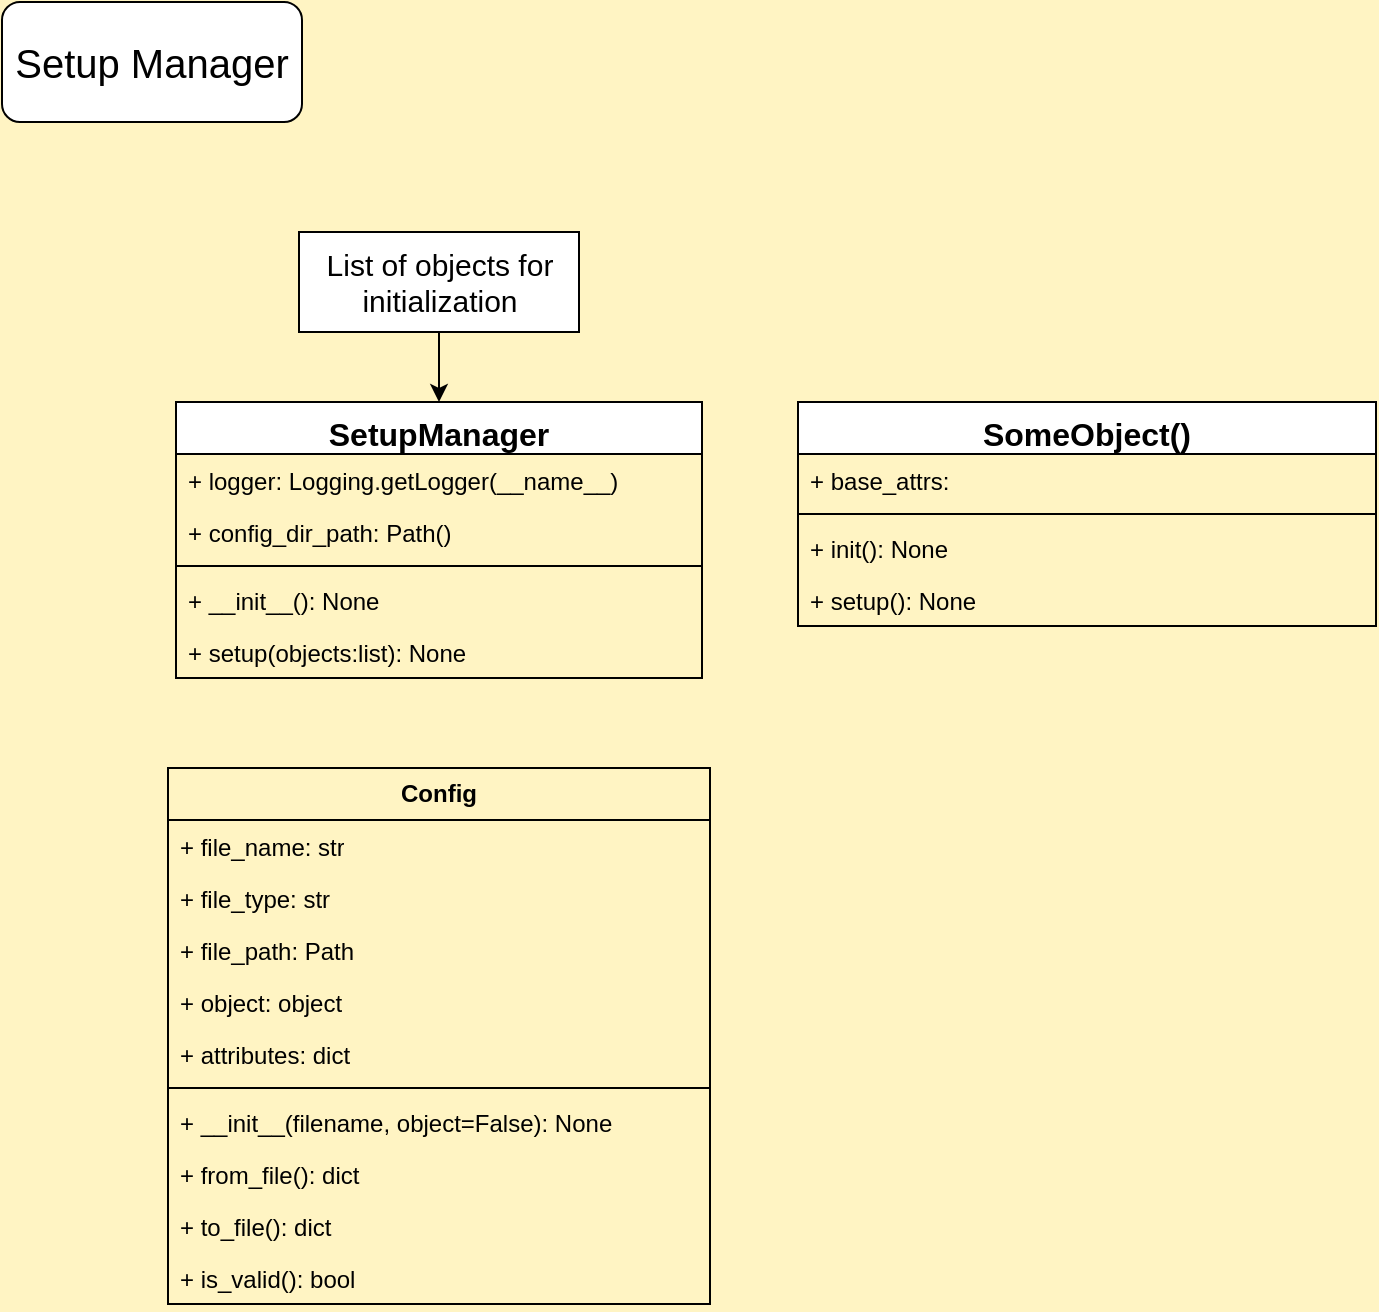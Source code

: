 <mxfile version="21.1.2" type="device">
  <diagram name="Page-1" id="9f46799a-70d6-7492-0946-bef42562c5a5">
    <mxGraphModel dx="4431" dy="1291" grid="0" gridSize="10" guides="1" tooltips="1" connect="1" arrows="1" fold="1" page="1" pageScale="1" pageWidth="1100" pageHeight="850" background="#FFF4C3" math="0" shadow="0">
      <root>
        <mxCell id="0" />
        <mxCell id="1" parent="0" />
        <mxCell id="PfdxGWVudXJHfrVKH4m6-9" value="&lt;font style=&quot;&quot;&gt;&lt;span style=&quot;font-size: 20px;&quot;&gt;Setup Manager&lt;/span&gt;&lt;br&gt;&lt;/font&gt;" style="rounded=1;whiteSpace=wrap;html=1;" parent="1" vertex="1">
          <mxGeometry x="-2200" width="150" height="60" as="geometry" />
        </mxCell>
        <mxCell id="zKVxdJpC08GL1bF6zu99-9" value="&lt;b&gt;Config&lt;/b&gt;" style="swimlane;fontStyle=0;childLayout=stackLayout;horizontal=1;startSize=26;fillColor=none;horizontalStack=0;resizeParent=1;resizeParentMax=0;resizeLast=0;collapsible=1;marginBottom=0;whiteSpace=wrap;html=1;" parent="1" vertex="1">
          <mxGeometry x="-2117" y="383" width="271" height="268" as="geometry" />
        </mxCell>
        <mxCell id="zKVxdJpC08GL1bF6zu99-10" value="+ file_name: str" style="text;strokeColor=none;fillColor=none;align=left;verticalAlign=top;spacingLeft=4;spacingRight=4;overflow=hidden;rotatable=0;points=[[0,0.5],[1,0.5]];portConstraint=eastwest;whiteSpace=wrap;html=1;" parent="zKVxdJpC08GL1bF6zu99-9" vertex="1">
          <mxGeometry y="26" width="271" height="26" as="geometry" />
        </mxCell>
        <mxCell id="zKVxdJpC08GL1bF6zu99-11" value="+ file_type: str" style="text;strokeColor=none;fillColor=none;align=left;verticalAlign=top;spacingLeft=4;spacingRight=4;overflow=hidden;rotatable=0;points=[[0,0.5],[1,0.5]];portConstraint=eastwest;whiteSpace=wrap;html=1;" parent="zKVxdJpC08GL1bF6zu99-9" vertex="1">
          <mxGeometry y="52" width="271" height="26" as="geometry" />
        </mxCell>
        <mxCell id="zKVxdJpC08GL1bF6zu99-12" value="+ file_path: Path" style="text;strokeColor=none;fillColor=none;align=left;verticalAlign=top;spacingLeft=4;spacingRight=4;overflow=hidden;rotatable=0;points=[[0,0.5],[1,0.5]];portConstraint=eastwest;whiteSpace=wrap;html=1;" parent="zKVxdJpC08GL1bF6zu99-9" vertex="1">
          <mxGeometry y="78" width="271" height="26" as="geometry" />
        </mxCell>
        <mxCell id="zKVxdJpC08GL1bF6zu99-16" value="+ object: object" style="text;strokeColor=none;fillColor=none;align=left;verticalAlign=top;spacingLeft=4;spacingRight=4;overflow=hidden;rotatable=0;points=[[0,0.5],[1,0.5]];portConstraint=eastwest;whiteSpace=wrap;html=1;" parent="zKVxdJpC08GL1bF6zu99-9" vertex="1">
          <mxGeometry y="104" width="271" height="26" as="geometry" />
        </mxCell>
        <mxCell id="zKVxdJpC08GL1bF6zu99-13" value="+ attributes: dict" style="text;strokeColor=none;fillColor=none;align=left;verticalAlign=top;spacingLeft=4;spacingRight=4;overflow=hidden;rotatable=0;points=[[0,0.5],[1,0.5]];portConstraint=eastwest;whiteSpace=wrap;html=1;" parent="zKVxdJpC08GL1bF6zu99-9" vertex="1">
          <mxGeometry y="130" width="271" height="26" as="geometry" />
        </mxCell>
        <mxCell id="zKVxdJpC08GL1bF6zu99-14" value="" style="line;strokeWidth=1;fillColor=none;align=left;verticalAlign=middle;spacingTop=-1;spacingLeft=3;spacingRight=3;rotatable=0;labelPosition=right;points=[];portConstraint=eastwest;strokeColor=inherit;" parent="zKVxdJpC08GL1bF6zu99-9" vertex="1">
          <mxGeometry y="156" width="271" height="8" as="geometry" />
        </mxCell>
        <mxCell id="zKVxdJpC08GL1bF6zu99-17" value="+ __init__(filename, object=False): None" style="text;strokeColor=none;fillColor=none;align=left;verticalAlign=top;spacingLeft=4;spacingRight=4;overflow=hidden;rotatable=0;points=[[0,0.5],[1,0.5]];portConstraint=eastwest;whiteSpace=wrap;html=1;" parent="zKVxdJpC08GL1bF6zu99-9" vertex="1">
          <mxGeometry y="164" width="271" height="26" as="geometry" />
        </mxCell>
        <mxCell id="zKVxdJpC08GL1bF6zu99-15" value="+ from_file(): dict" style="text;strokeColor=none;fillColor=none;align=left;verticalAlign=top;spacingLeft=4;spacingRight=4;overflow=hidden;rotatable=0;points=[[0,0.5],[1,0.5]];portConstraint=eastwest;whiteSpace=wrap;html=1;" parent="zKVxdJpC08GL1bF6zu99-9" vertex="1">
          <mxGeometry y="190" width="271" height="26" as="geometry" />
        </mxCell>
        <mxCell id="zKVxdJpC08GL1bF6zu99-18" value="+ to_file(): dict" style="text;strokeColor=none;fillColor=none;align=left;verticalAlign=top;spacingLeft=4;spacingRight=4;overflow=hidden;rotatable=0;points=[[0,0.5],[1,0.5]];portConstraint=eastwest;whiteSpace=wrap;html=1;" parent="zKVxdJpC08GL1bF6zu99-9" vertex="1">
          <mxGeometry y="216" width="271" height="26" as="geometry" />
        </mxCell>
        <mxCell id="zKVxdJpC08GL1bF6zu99-34" value="+ is_valid(): bool" style="text;strokeColor=none;fillColor=none;align=left;verticalAlign=top;spacingLeft=4;spacingRight=4;overflow=hidden;rotatable=0;points=[[0,0.5],[1,0.5]];portConstraint=eastwest;whiteSpace=wrap;html=1;" parent="zKVxdJpC08GL1bF6zu99-9" vertex="1">
          <mxGeometry y="242" width="271" height="26" as="geometry" />
        </mxCell>
        <mxCell id="V_455w8ZprKLAPUMnkuS-11" style="edgeStyle=orthogonalEdgeStyle;rounded=0;orthogonalLoop=1;jettySize=auto;html=1;entryX=0.5;entryY=0;entryDx=0;entryDy=0;" parent="1" source="zKVxdJpC08GL1bF6zu99-47" target="V_455w8ZprKLAPUMnkuS-1" edge="1">
          <mxGeometry relative="1" as="geometry" />
        </mxCell>
        <mxCell id="zKVxdJpC08GL1bF6zu99-47" value="&lt;font style=&quot;font-size: 15px;&quot;&gt;List of objects for initialization&lt;/font&gt;" style="html=1;whiteSpace=wrap;" parent="1" vertex="1">
          <mxGeometry x="-2051.5" y="115" width="140" height="50" as="geometry" />
        </mxCell>
        <mxCell id="V_455w8ZprKLAPUMnkuS-1" value="&lt;span style=&quot;font-size: 16px;&quot;&gt;SetupManager&lt;/span&gt;" style="swimlane;fontStyle=1;align=center;verticalAlign=top;childLayout=stackLayout;horizontal=1;startSize=26;horizontalStack=0;resizeParent=1;resizeParentMax=0;resizeLast=0;collapsible=1;marginBottom=0;whiteSpace=wrap;html=1;" parent="1" vertex="1">
          <mxGeometry x="-2113" y="200" width="263" height="138" as="geometry" />
        </mxCell>
        <mxCell id="ovOFpTvWV7OLr1ogFVto-1" value="+ logger: Logging.getLogger(__name__)" style="text;strokeColor=none;fillColor=none;align=left;verticalAlign=top;spacingLeft=4;spacingRight=4;overflow=hidden;rotatable=0;points=[[0,0.5],[1,0.5]];portConstraint=eastwest;whiteSpace=wrap;html=1;" vertex="1" parent="V_455w8ZprKLAPUMnkuS-1">
          <mxGeometry y="26" width="263" height="26" as="geometry" />
        </mxCell>
        <mxCell id="V_455w8ZprKLAPUMnkuS-3" value="+ config_dir_path: Path()" style="text;strokeColor=none;fillColor=none;align=left;verticalAlign=top;spacingLeft=4;spacingRight=4;overflow=hidden;rotatable=0;points=[[0,0.5],[1,0.5]];portConstraint=eastwest;whiteSpace=wrap;html=1;" parent="V_455w8ZprKLAPUMnkuS-1" vertex="1">
          <mxGeometry y="52" width="263" height="26" as="geometry" />
        </mxCell>
        <mxCell id="V_455w8ZprKLAPUMnkuS-5" value="" style="line;strokeWidth=1;fillColor=none;align=left;verticalAlign=middle;spacingTop=-1;spacingLeft=3;spacingRight=3;rotatable=0;labelPosition=right;points=[];portConstraint=eastwest;strokeColor=inherit;" parent="V_455w8ZprKLAPUMnkuS-1" vertex="1">
          <mxGeometry y="78" width="263" height="8" as="geometry" />
        </mxCell>
        <mxCell id="V_455w8ZprKLAPUMnkuS-6" value="+ __init__(): None" style="text;strokeColor=none;fillColor=none;align=left;verticalAlign=top;spacingLeft=4;spacingRight=4;overflow=hidden;rotatable=0;points=[[0,0.5],[1,0.5]];portConstraint=eastwest;whiteSpace=wrap;html=1;" parent="V_455w8ZprKLAPUMnkuS-1" vertex="1">
          <mxGeometry y="86" width="263" height="26" as="geometry" />
        </mxCell>
        <mxCell id="V_455w8ZprKLAPUMnkuS-7" value="+ setup(objects:list): None" style="text;strokeColor=none;fillColor=none;align=left;verticalAlign=top;spacingLeft=4;spacingRight=4;overflow=hidden;rotatable=0;points=[[0,0.5],[1,0.5]];portConstraint=eastwest;whiteSpace=wrap;html=1;" parent="V_455w8ZprKLAPUMnkuS-1" vertex="1">
          <mxGeometry y="112" width="263" height="26" as="geometry" />
        </mxCell>
        <mxCell id="91JJiFHNg1h5pV1cngxa-2" value="&lt;font style=&quot;font-size: 16px;&quot;&gt;SomeObject()&lt;/font&gt;" style="swimlane;fontStyle=1;align=center;verticalAlign=top;childLayout=stackLayout;horizontal=1;startSize=26;horizontalStack=0;resizeParent=1;resizeParentMax=0;resizeLast=0;collapsible=1;marginBottom=0;whiteSpace=wrap;html=1;" parent="1" vertex="1">
          <mxGeometry x="-1802" y="200" width="289" height="112" as="geometry" />
        </mxCell>
        <mxCell id="91JJiFHNg1h5pV1cngxa-4" value="+ base_attrs:&lt;br&gt;" style="text;strokeColor=none;fillColor=none;align=left;verticalAlign=top;spacingLeft=4;spacingRight=4;overflow=hidden;rotatable=0;points=[[0,0.5],[1,0.5]];portConstraint=eastwest;whiteSpace=wrap;html=1;" parent="91JJiFHNg1h5pV1cngxa-2" vertex="1">
          <mxGeometry y="26" width="289" height="26" as="geometry" />
        </mxCell>
        <mxCell id="91JJiFHNg1h5pV1cngxa-6" value="" style="line;strokeWidth=1;fillColor=none;align=left;verticalAlign=middle;spacingTop=-1;spacingLeft=3;spacingRight=3;rotatable=0;labelPosition=right;points=[];portConstraint=eastwest;strokeColor=inherit;" parent="91JJiFHNg1h5pV1cngxa-2" vertex="1">
          <mxGeometry y="52" width="289" height="8" as="geometry" />
        </mxCell>
        <mxCell id="91JJiFHNg1h5pV1cngxa-7" value="+ init(): None" style="text;strokeColor=none;fillColor=none;align=left;verticalAlign=top;spacingLeft=4;spacingRight=4;overflow=hidden;rotatable=0;points=[[0,0.5],[1,0.5]];portConstraint=eastwest;whiteSpace=wrap;html=1;" parent="91JJiFHNg1h5pV1cngxa-2" vertex="1">
          <mxGeometry y="60" width="289" height="26" as="geometry" />
        </mxCell>
        <mxCell id="91JJiFHNg1h5pV1cngxa-9" value="+ setup(): None" style="text;strokeColor=none;fillColor=none;align=left;verticalAlign=top;spacingLeft=4;spacingRight=4;overflow=hidden;rotatable=0;points=[[0,0.5],[1,0.5]];portConstraint=eastwest;whiteSpace=wrap;html=1;" parent="91JJiFHNg1h5pV1cngxa-2" vertex="1">
          <mxGeometry y="86" width="289" height="26" as="geometry" />
        </mxCell>
      </root>
    </mxGraphModel>
  </diagram>
</mxfile>

